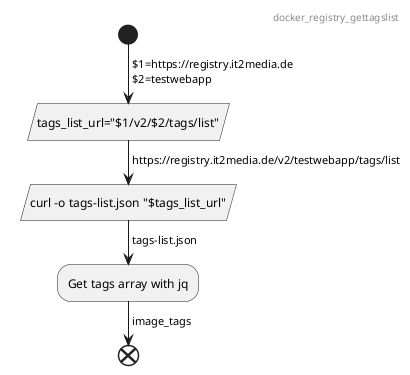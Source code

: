 @startuml docker_registry_gettagslist
header docker_registry_gettagslist
start
->$1=https://registry.it2media.de
$2=testwebapp;
:tags_list_url="$1/v2/$2/tags/list"/
->https://registry.it2media.de/v2/testwebapp/tags/list;
:curl -o tags-list.json "$tags_list_url"/
->tags-list.json;
:Get tags array with jq;
->image_tags;
end
@enduml